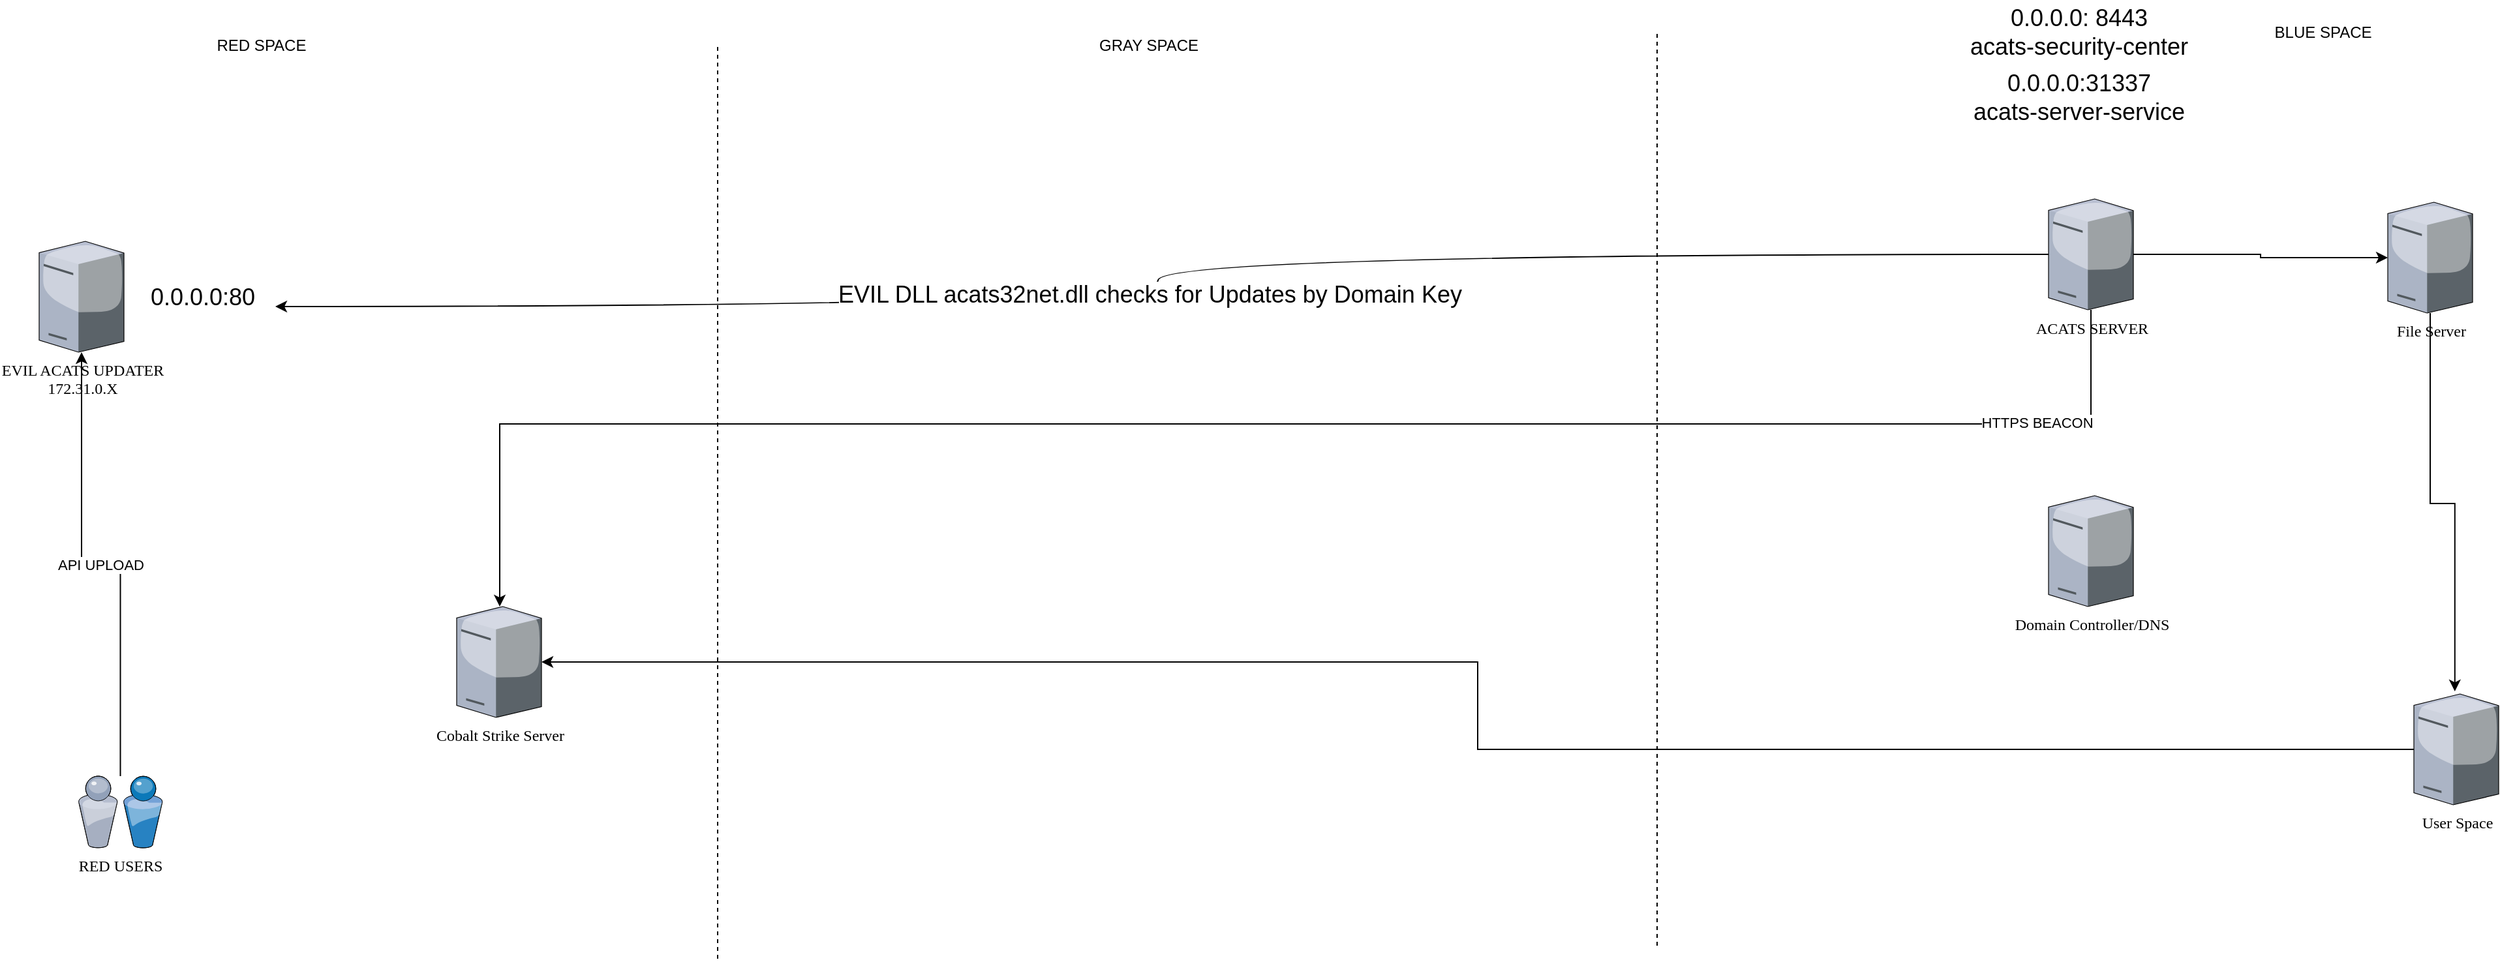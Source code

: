 <mxfile version="18.0.8" type="github">
  <diagram name="Page-1" id="822b0af5-4adb-64df-f703-e8dfc1f81529">
    <mxGraphModel dx="999" dy="973" grid="1" gridSize="10" guides="1" tooltips="1" connect="1" arrows="1" fold="1" page="1" pageScale="1" pageWidth="1100" pageHeight="850" background="none" math="0" shadow="0">
      <root>
        <mxCell id="0" />
        <mxCell id="1" parent="0" />
        <mxCell id="RFylFYcMgzvB_SiACx0m-8" value="API UPLOAD" style="edgeStyle=orthogonalEdgeStyle;rounded=0;orthogonalLoop=1;jettySize=auto;html=1;" edge="1" parent="1" source="7d933b09d9755ecc-6" target="7d933b09d9755ecc-9">
          <mxGeometry relative="1" as="geometry" />
        </mxCell>
        <mxCell id="7d933b09d9755ecc-6" value="RED USERS" style="verticalLabelPosition=bottom;aspect=fixed;html=1;verticalAlign=top;strokeColor=none;shape=mxgraph.citrix.users;rounded=0;shadow=0;comic=0;fontFamily=Verdana;" parent="1" vertex="1">
          <mxGeometry x="110" y="630" width="64.5" height="55" as="geometry" />
        </mxCell>
        <mxCell id="7d933b09d9755ecc-9" value="EVIL ACATS UPDATER&lt;br&gt;172.31.0.X" style="verticalLabelPosition=bottom;aspect=fixed;html=1;verticalAlign=top;strokeColor=none;shape=mxgraph.citrix.tower_server;rounded=0;shadow=0;comic=0;fontFamily=Verdana;" parent="1" vertex="1">
          <mxGeometry x="80" y="220" width="65" height="85" as="geometry" />
        </mxCell>
        <mxCell id="7d933b09d9755ecc-34" value="Cobalt Strike Server&lt;br&gt;" style="verticalLabelPosition=bottom;aspect=fixed;html=1;verticalAlign=top;strokeColor=none;shape=mxgraph.citrix.tower_server;rounded=0;shadow=0;comic=0;fontFamily=Verdana;" parent="1" vertex="1">
          <mxGeometry x="400" y="500" width="65" height="85" as="geometry" />
        </mxCell>
        <mxCell id="RFylFYcMgzvB_SiACx0m-5" style="edgeStyle=orthogonalEdgeStyle;rounded=0;orthogonalLoop=1;jettySize=auto;html=1;entryX=0.483;entryY=-0.023;entryDx=0;entryDy=0;entryPerimeter=0;" edge="1" parent="1" source="7d933b09d9755ecc-38" target="RFylFYcMgzvB_SiACx0m-3">
          <mxGeometry relative="1" as="geometry" />
        </mxCell>
        <mxCell id="7d933b09d9755ecc-38" value="File Server&lt;br&gt;" style="verticalLabelPosition=bottom;aspect=fixed;html=1;verticalAlign=top;strokeColor=none;shape=mxgraph.citrix.tower_server;rounded=0;shadow=0;comic=0;fontFamily=Verdana;" parent="1" vertex="1">
          <mxGeometry x="1880" y="190" width="65" height="85" as="geometry" />
        </mxCell>
        <mxCell id="PxHm3q9xVwT1R9bie0Qp-8" value="Domain Controller/DNS" style="verticalLabelPosition=bottom;aspect=fixed;html=1;verticalAlign=top;strokeColor=none;shape=mxgraph.citrix.tower_server;rounded=0;shadow=0;comic=0;fontFamily=Verdana;" parent="1" vertex="1">
          <mxGeometry x="1620" y="415" width="65" height="85" as="geometry" />
        </mxCell>
        <mxCell id="PxHm3q9xVwT1R9bie0Qp-11" value="&lt;font style=&quot;font-size: 18px;&quot;&gt;0.0.0.0:80&lt;/font&gt;" style="text;html=1;align=center;verticalAlign=middle;resizable=0;points=[];autosize=1;strokeColor=none;fillColor=none;" parent="1" vertex="1">
          <mxGeometry x="155" y="252.5" width="100" height="20" as="geometry" />
        </mxCell>
        <mxCell id="RFylFYcMgzvB_SiACx0m-4" style="edgeStyle=orthogonalEdgeStyle;rounded=0;orthogonalLoop=1;jettySize=auto;html=1;" edge="1" parent="1" source="PxHm3q9xVwT1R9bie0Qp-13" target="7d933b09d9755ecc-38">
          <mxGeometry relative="1" as="geometry" />
        </mxCell>
        <mxCell id="RFylFYcMgzvB_SiACx0m-7" style="edgeStyle=orthogonalEdgeStyle;rounded=0;orthogonalLoop=1;jettySize=auto;html=1;" edge="1" parent="1" source="PxHm3q9xVwT1R9bie0Qp-13" target="7d933b09d9755ecc-34">
          <mxGeometry relative="1" as="geometry">
            <Array as="points">
              <mxPoint x="1653" y="360" />
              <mxPoint x="433" y="360" />
            </Array>
          </mxGeometry>
        </mxCell>
        <mxCell id="RFylFYcMgzvB_SiACx0m-9" value="HTTPS BEACON" style="edgeLabel;html=1;align=center;verticalAlign=middle;resizable=0;points=[];" vertex="1" connectable="0" parent="RFylFYcMgzvB_SiACx0m-7">
          <mxGeometry x="-0.822" y="-1" relative="1" as="geometry">
            <mxPoint as="offset" />
          </mxGeometry>
        </mxCell>
        <mxCell id="PxHm3q9xVwT1R9bie0Qp-13" value="ACATS SERVER" style="verticalLabelPosition=bottom;aspect=fixed;html=1;verticalAlign=top;strokeColor=none;shape=mxgraph.citrix.tower_server;rounded=0;shadow=0;comic=0;fontFamily=Verdana;" parent="1" vertex="1">
          <mxGeometry x="1620" y="187.5" width="65" height="85" as="geometry" />
        </mxCell>
        <mxCell id="PxHm3q9xVwT1R9bie0Qp-14" value="EVIL DLL acats32net.dll checks for Updates by Domain Key" style="endArrow=classic;html=1;rounded=0;fontSize=18;entryX=1.06;entryY=0.875;entryDx=0;entryDy=0;entryPerimeter=0;edgeStyle=orthogonalEdgeStyle;curved=1;" parent="1" source="PxHm3q9xVwT1R9bie0Qp-13" target="PxHm3q9xVwT1R9bie0Qp-11" edge="1">
          <mxGeometry x="0.019" y="-7" width="50" height="50" relative="1" as="geometry">
            <mxPoint x="850" y="430" as="sourcePoint" />
            <mxPoint x="900" y="380" as="targetPoint" />
            <mxPoint as="offset" />
          </mxGeometry>
        </mxCell>
        <mxCell id="PxHm3q9xVwT1R9bie0Qp-15" value="0.0.0.0: 8443&lt;br&gt;acats-security-center" style="text;html=1;align=center;verticalAlign=middle;resizable=0;points=[];autosize=1;strokeColor=none;fillColor=none;fontSize=18;" parent="1" vertex="1">
          <mxGeometry x="1552.5" y="35" width="180" height="50" as="geometry" />
        </mxCell>
        <mxCell id="PxHm3q9xVwT1R9bie0Qp-16" value="0.0.0.0:31337&lt;br&gt;acats-server-service" style="text;html=1;align=center;verticalAlign=middle;resizable=0;points=[];autosize=1;strokeColor=none;fillColor=none;fontSize=18;" parent="1" vertex="1">
          <mxGeometry x="1552.5" y="85" width="180" height="50" as="geometry" />
        </mxCell>
        <mxCell id="RFylFYcMgzvB_SiACx0m-2" value="" style="endArrow=none;dashed=1;html=1;rounded=0;" edge="1" parent="1">
          <mxGeometry width="50" height="50" relative="1" as="geometry">
            <mxPoint x="600" y="770" as="sourcePoint" />
            <mxPoint x="600" y="70" as="targetPoint" />
          </mxGeometry>
        </mxCell>
        <mxCell id="RFylFYcMgzvB_SiACx0m-6" style="edgeStyle=orthogonalEdgeStyle;rounded=0;orthogonalLoop=1;jettySize=auto;html=1;" edge="1" parent="1" source="RFylFYcMgzvB_SiACx0m-3" target="7d933b09d9755ecc-34">
          <mxGeometry relative="1" as="geometry" />
        </mxCell>
        <mxCell id="RFylFYcMgzvB_SiACx0m-3" value="User Space" style="verticalLabelPosition=bottom;aspect=fixed;html=1;verticalAlign=top;strokeColor=none;shape=mxgraph.citrix.tower_server;rounded=0;shadow=0;comic=0;fontFamily=Verdana;" vertex="1" parent="1">
          <mxGeometry x="1900" y="567" width="65" height="85" as="geometry" />
        </mxCell>
        <mxCell id="RFylFYcMgzvB_SiACx0m-10" value="" style="endArrow=none;dashed=1;html=1;rounded=0;" edge="1" parent="1">
          <mxGeometry width="50" height="50" relative="1" as="geometry">
            <mxPoint x="1320" y="760" as="sourcePoint" />
            <mxPoint x="1320" y="60" as="targetPoint" />
          </mxGeometry>
        </mxCell>
        <mxCell id="RFylFYcMgzvB_SiACx0m-11" value="GRAY SPACE" style="text;html=1;align=center;verticalAlign=middle;resizable=0;points=[];autosize=1;strokeColor=none;fillColor=none;" vertex="1" parent="1">
          <mxGeometry x="885" y="60" width="90" height="20" as="geometry" />
        </mxCell>
        <mxCell id="RFylFYcMgzvB_SiACx0m-12" value="RED SPACE" style="text;html=1;align=center;verticalAlign=middle;resizable=0;points=[];autosize=1;strokeColor=none;fillColor=none;" vertex="1" parent="1">
          <mxGeometry x="210" y="60" width="80" height="20" as="geometry" />
        </mxCell>
        <mxCell id="RFylFYcMgzvB_SiACx0m-13" value="BLUE SPACE" style="text;html=1;align=center;verticalAlign=middle;resizable=0;points=[];autosize=1;strokeColor=none;fillColor=none;" vertex="1" parent="1">
          <mxGeometry x="1785" y="50" width="90" height="20" as="geometry" />
        </mxCell>
      </root>
    </mxGraphModel>
  </diagram>
</mxfile>
